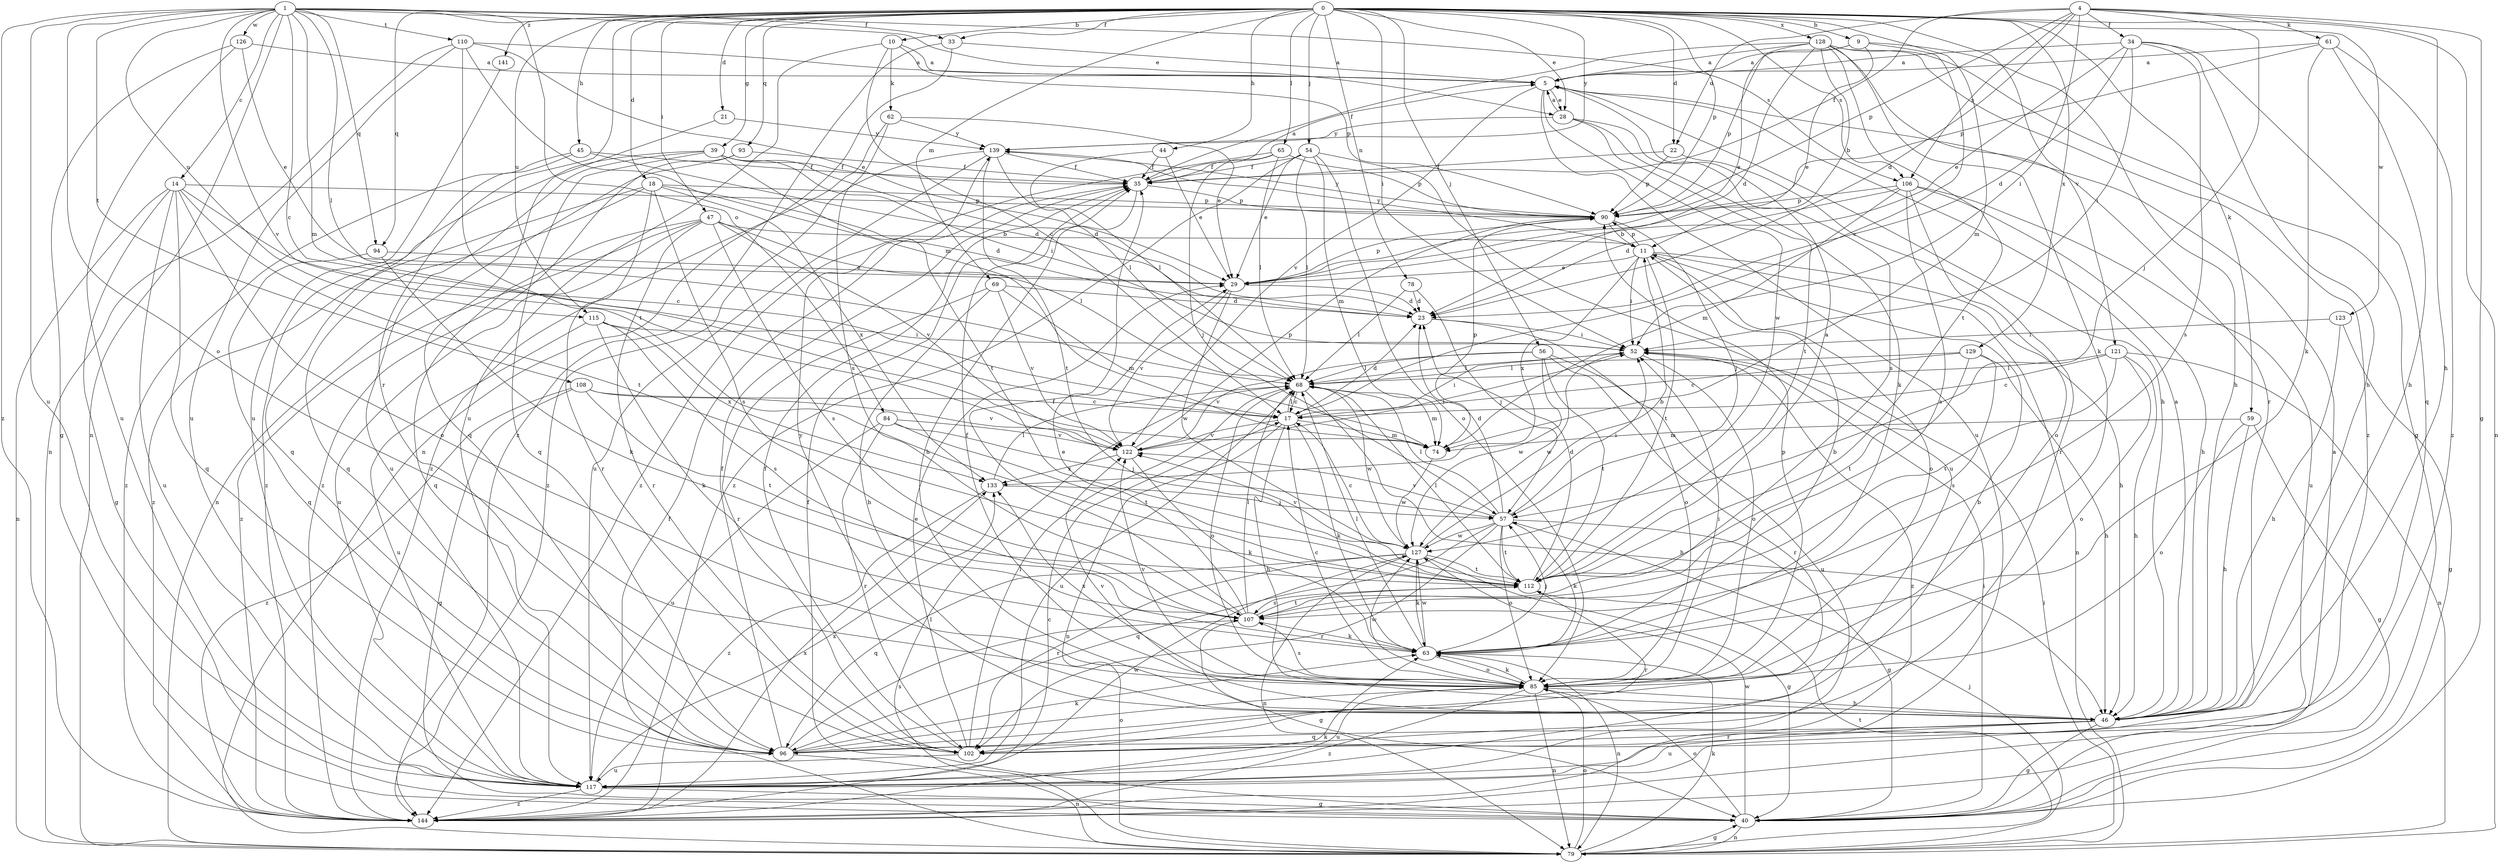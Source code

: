 strict digraph  {
0;
1;
4;
5;
9;
10;
11;
14;
17;
18;
21;
22;
23;
28;
29;
33;
34;
35;
39;
40;
44;
45;
46;
47;
52;
54;
56;
57;
59;
61;
62;
63;
65;
68;
69;
74;
78;
79;
84;
85;
90;
93;
94;
96;
102;
106;
107;
108;
110;
112;
115;
117;
121;
122;
123;
126;
127;
128;
129;
133;
139;
141;
144;
0 -> 9  [label=b];
0 -> 10  [label=b];
0 -> 18  [label=d];
0 -> 21  [label=d];
0 -> 22  [label=d];
0 -> 28  [label=e];
0 -> 33  [label=f];
0 -> 39  [label=g];
0 -> 44  [label=h];
0 -> 45  [label=h];
0 -> 47  [label=i];
0 -> 52  [label=i];
0 -> 54  [label=j];
0 -> 56  [label=j];
0 -> 59  [label=k];
0 -> 65  [label=l];
0 -> 69  [label=m];
0 -> 74  [label=m];
0 -> 78  [label=n];
0 -> 79  [label=n];
0 -> 90  [label=p];
0 -> 93  [label=q];
0 -> 94  [label=q];
0 -> 102  [label=r];
0 -> 106  [label=s];
0 -> 115  [label=u];
0 -> 121  [label=v];
0 -> 123  [label=w];
0 -> 128  [label=x];
0 -> 129  [label=x];
0 -> 139  [label=y];
0 -> 141  [label=z];
1 -> 14  [label=c];
1 -> 17  [label=c];
1 -> 28  [label=e];
1 -> 33  [label=f];
1 -> 68  [label=l];
1 -> 74  [label=m];
1 -> 79  [label=n];
1 -> 84  [label=o];
1 -> 85  [label=o];
1 -> 94  [label=q];
1 -> 106  [label=s];
1 -> 108  [label=t];
1 -> 110  [label=t];
1 -> 115  [label=u];
1 -> 117  [label=u];
1 -> 122  [label=v];
1 -> 126  [label=w];
1 -> 144  [label=z];
4 -> 22  [label=d];
4 -> 23  [label=d];
4 -> 34  [label=f];
4 -> 35  [label=f];
4 -> 40  [label=g];
4 -> 46  [label=h];
4 -> 52  [label=i];
4 -> 57  [label=j];
4 -> 61  [label=k];
4 -> 90  [label=p];
4 -> 106  [label=s];
5 -> 28  [label=e];
5 -> 46  [label=h];
5 -> 117  [label=u];
5 -> 122  [label=v];
5 -> 127  [label=w];
9 -> 5  [label=a];
9 -> 17  [label=c];
9 -> 29  [label=e];
9 -> 46  [label=h];
9 -> 90  [label=p];
10 -> 5  [label=a];
10 -> 17  [label=c];
10 -> 62  [label=k];
10 -> 90  [label=p];
10 -> 117  [label=u];
11 -> 29  [label=e];
11 -> 46  [label=h];
11 -> 52  [label=i];
11 -> 79  [label=n];
11 -> 85  [label=o];
11 -> 90  [label=p];
11 -> 112  [label=t];
11 -> 133  [label=x];
11 -> 139  [label=y];
14 -> 17  [label=c];
14 -> 40  [label=g];
14 -> 79  [label=n];
14 -> 85  [label=o];
14 -> 90  [label=p];
14 -> 96  [label=q];
14 -> 112  [label=t];
14 -> 117  [label=u];
17 -> 23  [label=d];
17 -> 46  [label=h];
17 -> 52  [label=i];
17 -> 63  [label=k];
17 -> 68  [label=l];
17 -> 74  [label=m];
17 -> 79  [label=n];
17 -> 122  [label=v];
18 -> 23  [label=d];
18 -> 90  [label=p];
18 -> 96  [label=q];
18 -> 102  [label=r];
18 -> 107  [label=s];
18 -> 133  [label=x];
18 -> 144  [label=z];
21 -> 96  [label=q];
21 -> 139  [label=y];
22 -> 35  [label=f];
22 -> 90  [label=p];
22 -> 102  [label=r];
23 -> 52  [label=i];
23 -> 85  [label=o];
28 -> 5  [label=a];
28 -> 63  [label=k];
28 -> 107  [label=s];
28 -> 112  [label=t];
28 -> 139  [label=y];
29 -> 23  [label=d];
29 -> 90  [label=p];
29 -> 122  [label=v];
29 -> 127  [label=w];
33 -> 5  [label=a];
33 -> 79  [label=n];
33 -> 144  [label=z];
34 -> 5  [label=a];
34 -> 23  [label=d];
34 -> 29  [label=e];
34 -> 46  [label=h];
34 -> 52  [label=i];
34 -> 96  [label=q];
34 -> 107  [label=s];
35 -> 5  [label=a];
35 -> 46  [label=h];
35 -> 90  [label=p];
39 -> 23  [label=d];
39 -> 35  [label=f];
39 -> 52  [label=i];
39 -> 96  [label=q];
39 -> 112  [label=t];
39 -> 117  [label=u];
39 -> 144  [label=z];
40 -> 5  [label=a];
40 -> 35  [label=f];
40 -> 52  [label=i];
40 -> 79  [label=n];
40 -> 85  [label=o];
40 -> 127  [label=w];
44 -> 29  [label=e];
44 -> 35  [label=f];
44 -> 68  [label=l];
45 -> 23  [label=d];
45 -> 35  [label=f];
45 -> 96  [label=q];
45 -> 144  [label=z];
46 -> 5  [label=a];
46 -> 40  [label=g];
46 -> 96  [label=q];
46 -> 102  [label=r];
46 -> 117  [label=u];
46 -> 122  [label=v];
46 -> 139  [label=y];
47 -> 11  [label=b];
47 -> 68  [label=l];
47 -> 96  [label=q];
47 -> 102  [label=r];
47 -> 107  [label=s];
47 -> 117  [label=u];
47 -> 122  [label=v];
47 -> 144  [label=z];
52 -> 68  [label=l];
52 -> 85  [label=o];
52 -> 127  [label=w];
52 -> 144  [label=z];
54 -> 29  [label=e];
54 -> 35  [label=f];
54 -> 68  [label=l];
54 -> 74  [label=m];
54 -> 85  [label=o];
54 -> 117  [label=u];
54 -> 144  [label=z];
56 -> 68  [label=l];
56 -> 102  [label=r];
56 -> 112  [label=t];
56 -> 117  [label=u];
56 -> 122  [label=v];
56 -> 127  [label=w];
57 -> 23  [label=d];
57 -> 40  [label=g];
57 -> 52  [label=i];
57 -> 63  [label=k];
57 -> 68  [label=l];
57 -> 85  [label=o];
57 -> 96  [label=q];
57 -> 102  [label=r];
57 -> 112  [label=t];
57 -> 122  [label=v];
57 -> 127  [label=w];
59 -> 40  [label=g];
59 -> 46  [label=h];
59 -> 74  [label=m];
59 -> 85  [label=o];
61 -> 5  [label=a];
61 -> 46  [label=h];
61 -> 63  [label=k];
61 -> 90  [label=p];
61 -> 144  [label=z];
62 -> 29  [label=e];
62 -> 107  [label=s];
62 -> 139  [label=y];
62 -> 144  [label=z];
63 -> 11  [label=b];
63 -> 57  [label=j];
63 -> 68  [label=l];
63 -> 79  [label=n];
63 -> 85  [label=o];
63 -> 127  [label=w];
65 -> 35  [label=f];
65 -> 57  [label=j];
65 -> 68  [label=l];
65 -> 90  [label=p];
65 -> 144  [label=z];
68 -> 17  [label=c];
68 -> 46  [label=h];
68 -> 74  [label=m];
68 -> 85  [label=o];
68 -> 117  [label=u];
68 -> 127  [label=w];
69 -> 23  [label=d];
69 -> 46  [label=h];
69 -> 74  [label=m];
69 -> 102  [label=r];
69 -> 122  [label=v];
74 -> 90  [label=p];
74 -> 127  [label=w];
78 -> 23  [label=d];
78 -> 57  [label=j];
78 -> 68  [label=l];
79 -> 35  [label=f];
79 -> 40  [label=g];
79 -> 52  [label=i];
79 -> 57  [label=j];
79 -> 63  [label=k];
79 -> 68  [label=l];
79 -> 85  [label=o];
79 -> 112  [label=t];
84 -> 57  [label=j];
84 -> 102  [label=r];
84 -> 112  [label=t];
84 -> 117  [label=u];
84 -> 122  [label=v];
85 -> 17  [label=c];
85 -> 35  [label=f];
85 -> 46  [label=h];
85 -> 52  [label=i];
85 -> 63  [label=k];
85 -> 79  [label=n];
85 -> 90  [label=p];
85 -> 107  [label=s];
85 -> 117  [label=u];
85 -> 122  [label=v];
85 -> 127  [label=w];
85 -> 133  [label=x];
85 -> 144  [label=z];
90 -> 11  [label=b];
90 -> 57  [label=j];
90 -> 139  [label=y];
93 -> 35  [label=f];
93 -> 79  [label=n];
93 -> 144  [label=z];
94 -> 29  [label=e];
94 -> 63  [label=k];
94 -> 96  [label=q];
96 -> 11  [label=b];
96 -> 35  [label=f];
96 -> 63  [label=k];
96 -> 79  [label=n];
96 -> 85  [label=o];
96 -> 107  [label=s];
102 -> 29  [label=e];
102 -> 35  [label=f];
102 -> 68  [label=l];
102 -> 117  [label=u];
106 -> 23  [label=d];
106 -> 46  [label=h];
106 -> 74  [label=m];
106 -> 85  [label=o];
106 -> 90  [label=p];
106 -> 107  [label=s];
106 -> 117  [label=u];
107 -> 29  [label=e];
107 -> 35  [label=f];
107 -> 40  [label=g];
107 -> 63  [label=k];
107 -> 68  [label=l];
107 -> 112  [label=t];
108 -> 17  [label=c];
108 -> 40  [label=g];
108 -> 112  [label=t];
108 -> 122  [label=v];
108 -> 144  [label=z];
110 -> 5  [label=a];
110 -> 29  [label=e];
110 -> 74  [label=m];
110 -> 79  [label=n];
110 -> 112  [label=t];
110 -> 117  [label=u];
112 -> 5  [label=a];
112 -> 23  [label=d];
112 -> 68  [label=l];
112 -> 102  [label=r];
112 -> 107  [label=s];
115 -> 52  [label=i];
115 -> 63  [label=k];
115 -> 107  [label=s];
115 -> 117  [label=u];
115 -> 133  [label=x];
117 -> 40  [label=g];
117 -> 127  [label=w];
117 -> 133  [label=x];
117 -> 144  [label=z];
121 -> 17  [label=c];
121 -> 46  [label=h];
121 -> 68  [label=l];
121 -> 79  [label=n];
121 -> 85  [label=o];
121 -> 112  [label=t];
122 -> 52  [label=i];
122 -> 63  [label=k];
122 -> 90  [label=p];
122 -> 133  [label=x];
123 -> 40  [label=g];
123 -> 46  [label=h];
123 -> 52  [label=i];
126 -> 5  [label=a];
126 -> 29  [label=e];
126 -> 40  [label=g];
126 -> 117  [label=u];
127 -> 11  [label=b];
127 -> 17  [label=c];
127 -> 40  [label=g];
127 -> 63  [label=k];
127 -> 79  [label=n];
127 -> 96  [label=q];
127 -> 102  [label=r];
127 -> 112  [label=t];
127 -> 122  [label=v];
128 -> 5  [label=a];
128 -> 11  [label=b];
128 -> 23  [label=d];
128 -> 29  [label=e];
128 -> 35  [label=f];
128 -> 40  [label=g];
128 -> 63  [label=k];
128 -> 102  [label=r];
128 -> 112  [label=t];
128 -> 144  [label=z];
129 -> 17  [label=c];
129 -> 46  [label=h];
129 -> 68  [label=l];
129 -> 107  [label=s];
129 -> 112  [label=t];
133 -> 57  [label=j];
133 -> 68  [label=l];
133 -> 144  [label=z];
139 -> 35  [label=f];
139 -> 68  [label=l];
139 -> 112  [label=t];
139 -> 117  [label=u];
139 -> 144  [label=z];
141 -> 117  [label=u];
144 -> 17  [label=c];
144 -> 63  [label=k];
144 -> 133  [label=x];
}
